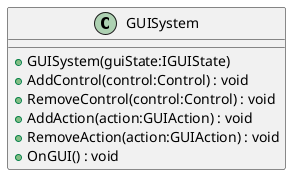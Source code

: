 @startuml
class GUISystem {
    + GUISystem(guiState:IGUIState)
    + AddControl(control:Control) : void
    + RemoveControl(control:Control) : void
    + AddAction(action:GUIAction) : void
    + RemoveAction(action:GUIAction) : void
    + OnGUI() : void
}
@enduml
